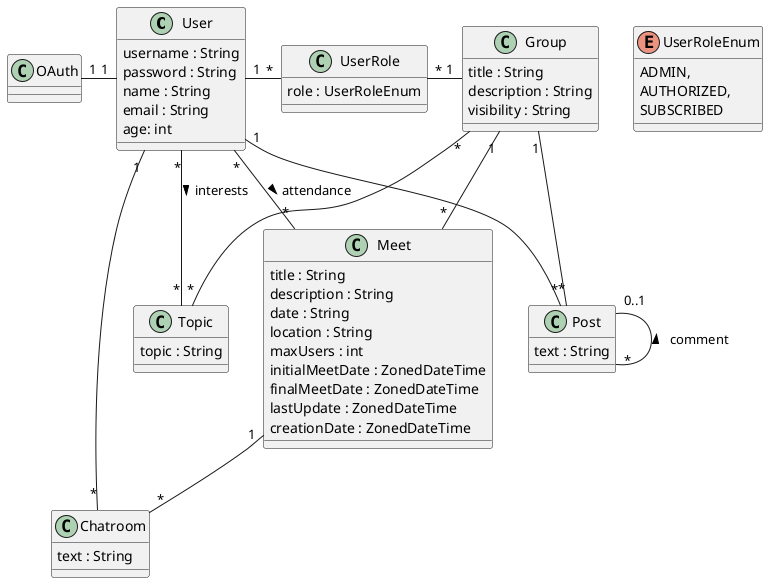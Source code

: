 @startuml

class User {
  username : String
  password : String
  name : String
  email : String
  age: int

}
class OAuth{
}
class Group {
    title : String
    description : String
    visibility : String
}

class Topic {
     topic : String
}

enum UserRoleEnum {
    ADMIN,
    AUTHORIZED,
    SUBSCRIBED
}

class UserRole {
     role : UserRoleEnum
}

class Post {
     text : String
}

class Chatroom {
     text : String
}

class Meet {
    title : String
    description : String
    date : String
    location : String
    maxUsers : int
    initialMeetDate : ZonedDateTime
    finalMeetDate : ZonedDateTime
    lastUpdate : ZonedDateTime
    creationDate : ZonedDateTime
}

User "1" --right-- "*" Chatroom
Meet "1" -- "*" Chatroom
Group "*" --right-- "*" Topic
Group "1" --left-- "*" UserRole
User "1" --right-- "*" UserRole
User "1" --left-- "1" OAuth
Post "0..1" --right-- "*" Post : comment <
User "*" -- "*" Topic : interests >
User "1" --right-- "*" Post
Group "1" -- "*" Post
Group "1" -- "*" Meet
User "*" --right-- "*" Meet : attendance >

@enduml
